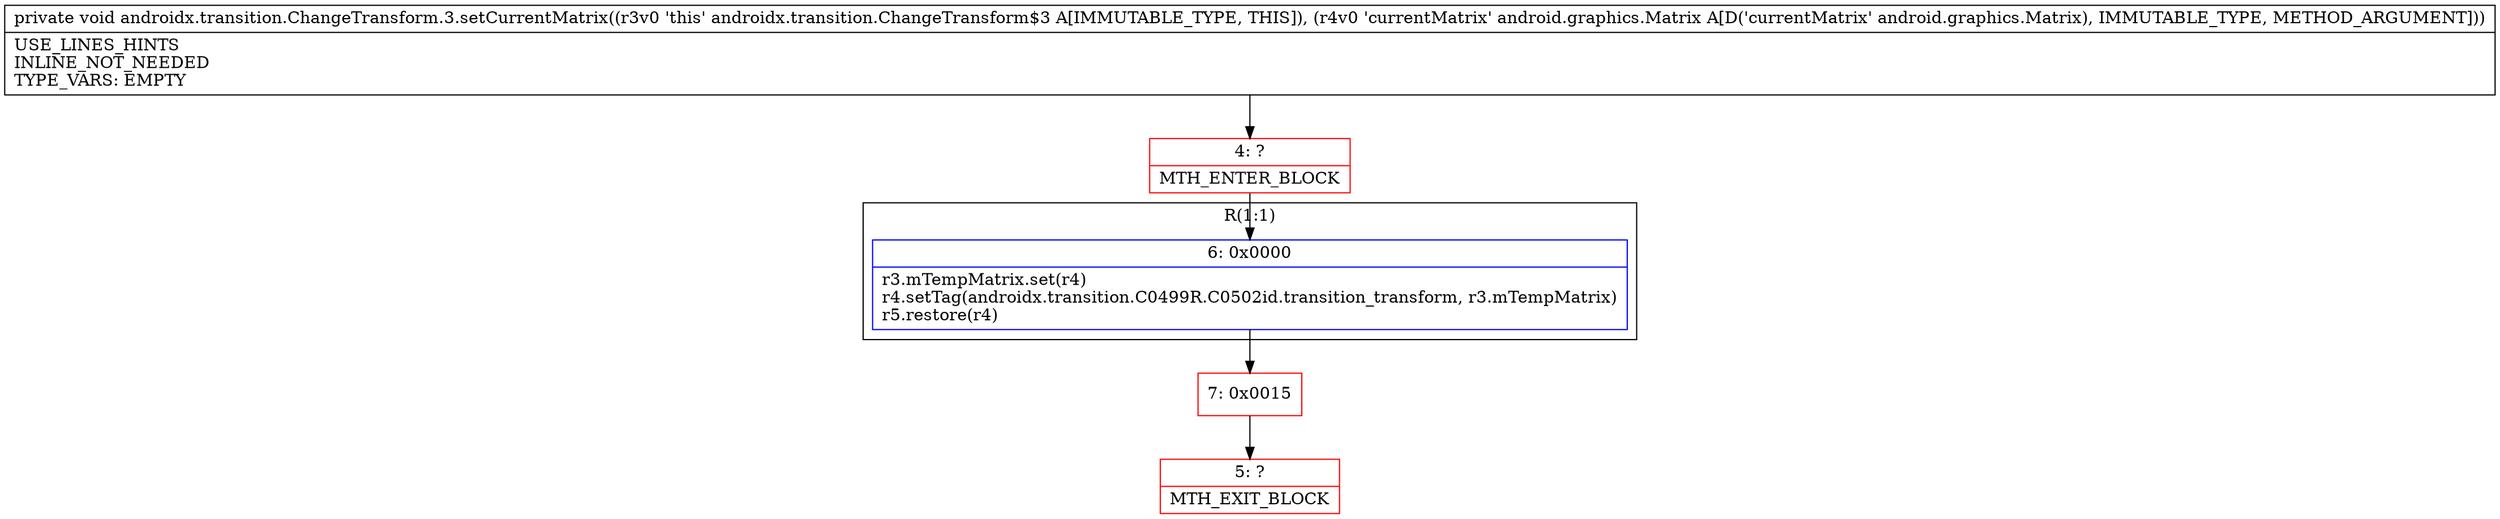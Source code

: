 digraph "CFG forandroidx.transition.ChangeTransform.3.setCurrentMatrix(Landroid\/graphics\/Matrix;)V" {
subgraph cluster_Region_1631425299 {
label = "R(1:1)";
node [shape=record,color=blue];
Node_6 [shape=record,label="{6\:\ 0x0000|r3.mTempMatrix.set(r4)\lr4.setTag(androidx.transition.C0499R.C0502id.transition_transform, r3.mTempMatrix)\lr5.restore(r4)\l}"];
}
Node_4 [shape=record,color=red,label="{4\:\ ?|MTH_ENTER_BLOCK\l}"];
Node_7 [shape=record,color=red,label="{7\:\ 0x0015}"];
Node_5 [shape=record,color=red,label="{5\:\ ?|MTH_EXIT_BLOCK\l}"];
MethodNode[shape=record,label="{private void androidx.transition.ChangeTransform.3.setCurrentMatrix((r3v0 'this' androidx.transition.ChangeTransform$3 A[IMMUTABLE_TYPE, THIS]), (r4v0 'currentMatrix' android.graphics.Matrix A[D('currentMatrix' android.graphics.Matrix), IMMUTABLE_TYPE, METHOD_ARGUMENT]))  | USE_LINES_HINTS\lINLINE_NOT_NEEDED\lTYPE_VARS: EMPTY\l}"];
MethodNode -> Node_4;Node_6 -> Node_7;
Node_4 -> Node_6;
Node_7 -> Node_5;
}

